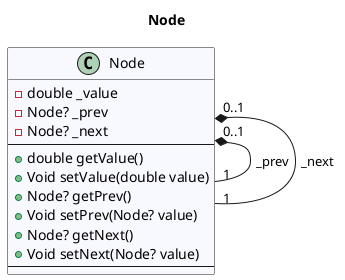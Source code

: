 @startuml Node
title Node
class Node #GhostWhite {
- double _value
- Node? _prev
- Node? _next
---
+ double getValue()
+ Void setValue(double value)
+ Node? getPrev()
+ Void setPrev(Node? value)
+ Node? getNext()
+ Void setNext(Node? value)
---
}
Node "0..1" *-- "1" Node : _prev
Node "0..1" *-- "1" Node : _next
@enduml

